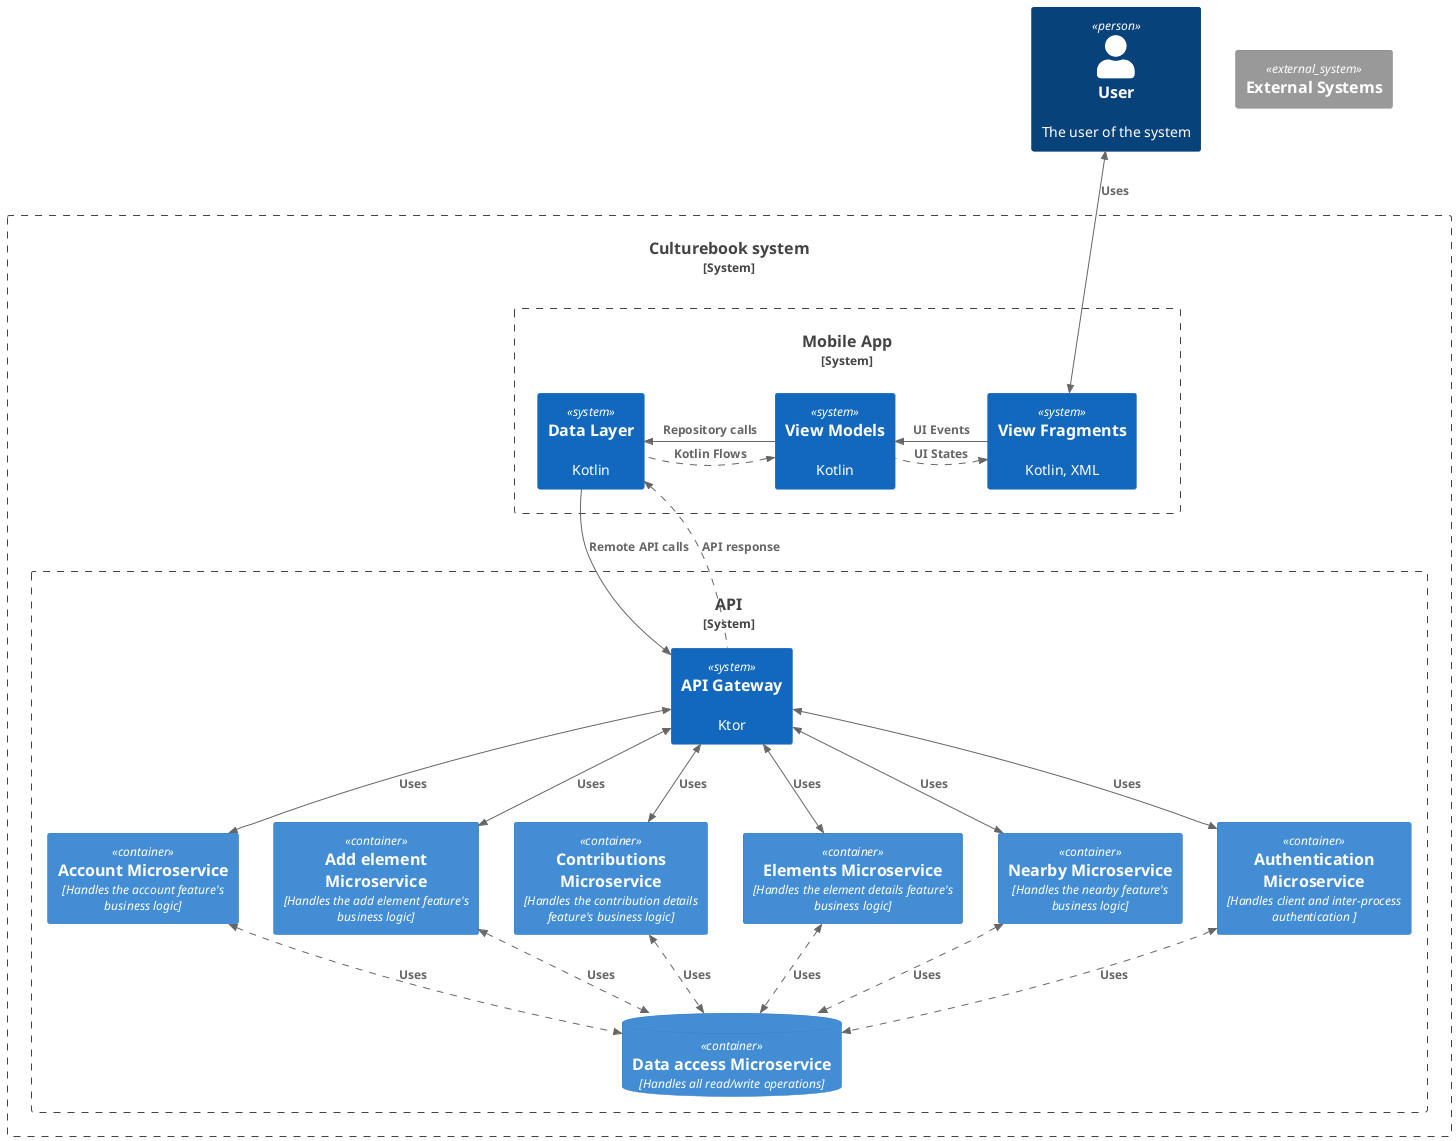 @startuml
!include <C4/C4_Container>

' Style
AddRelTag("response_tag", $lineStyle = DashedLine())

Person(user, "User", "The user of the system")

System_Boundary(local, "Culturebook system") {
    ' Client

    System_Boundary(client_bound, "Mobile App") {
        System(view_layer, "View Fragments", "Kotlin, XML")
        System(view_models, "View Models", "Kotlin")
        System(data_layer, "Data Layer", "Kotlin")

        ' Layout
        Lay_L(view_layer, view_models)
        Lay_L(view_models, data_layer)


        ' Relations
        Rel_R(view_layer, view_models, "UI Events")
        Rel_R(view_models, data_layer, "Repository calls")

        Rel_L(view_models, view_layer, "UI States", $tags="response_tag")
        Rel_L(data_layer, view_models, "Kotlin Flows", $tags="response_tag")
    }

    ' Backend
    System_Boundary(api_bound, "API") {
        System(api_gw, "API Gateway", "Ktor")
        Container(auth, "Authentication Microservice", "Handles client and inter-process authentication ")
        Container(nearby, "Nearby Microservice", "Handles the nearby feature's business logic")
        Container(element, "Elements Microservice", "Handles the element details feature's business logic")
        Container(contribution, "Contributions Microservice", "Handles the contribution details feature's business logic")
        Container(add_element, "Add element Microservice", "Handles the add element feature's business logic")
        Container(account, "Account Microservice", "Handles the account feature's business logic")
        ContainerDb(db, "Data access Microservice", "Handles all read/write operations")
        
        ' Relations

        BiRel_D(api_gw, auth, "Uses")
        BiRel_D(api_gw, nearby, "Uses")
        BiRel_D(api_gw, element, "Uses")
        BiRel_D(api_gw, contribution, "Uses")
        BiRel_D(api_gw, add_element, "Uses")
        BiRel_D(api_gw, account, "Uses")

        BiRel_U(db, auth, "Uses", $tags="response_tag")
        BiRel_U(db, nearby, "Uses", $tags="response_tag")
        BiRel_U(db, element, "Uses", $tags="response_tag")
        BiRel_U(db, contribution, "Uses", $tags="response_tag")
        BiRel_U(db, add_element, "Uses", $tags="response_tag")
        BiRel_U(db, account, "Uses", $tags="response_tag")
    }
}

' External systems
System_Ext(external, "External Systems")

' Layout & Styles
Lay_U(client_bound, user)
Lay_U(api_gw, client_bound)

' Api Relations
Rel_D(data_layer, api_gw, "Remote API calls")
Rel_U(api_gw, data_layer, "API response", $tags="response_tag")

' User relations
BiRel(user, view_layer, "Uses")
@enduml
